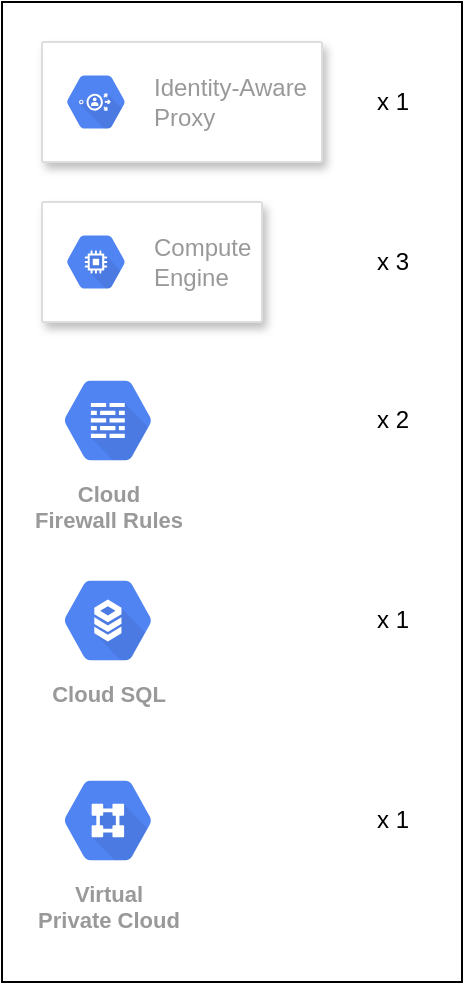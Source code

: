 <mxfile version="16.2.6" type="device"><diagram id="sCfdZFZlr3t4ICJ74WXU" name="Page-1"><mxGraphModel dx="2062" dy="1122" grid="1" gridSize="10" guides="1" tooltips="1" connect="1" arrows="1" fold="1" page="1" pageScale="1" pageWidth="827" pageHeight="1169" math="0" shadow="0"><root><mxCell id="0"/><mxCell id="1" parent="0"/><mxCell id="qDyX6YTW6wCsPUx2rbtO-1" value="" style="rounded=0;whiteSpace=wrap;html=1;" vertex="1" parent="1"><mxGeometry x="30" y="20" width="230" height="490" as="geometry"/></mxCell><mxCell id="E_S88Xr0IJGcS0TSEFbQ-1" value="" style="strokeColor=#dddddd;shadow=1;strokeWidth=1;rounded=1;absoluteArcSize=1;arcSize=2;" parent="1" vertex="1"><mxGeometry x="50" y="40" width="140" height="60" as="geometry"/></mxCell><mxCell id="E_S88Xr0IJGcS0TSEFbQ-2" value="Identity-Aware&#10;Proxy" style="sketch=0;dashed=0;connectable=0;html=1;fillColor=#5184F3;strokeColor=none;shape=mxgraph.gcp2.hexIcon;prIcon=identity_aware_proxy;part=1;labelPosition=right;verticalLabelPosition=middle;align=left;verticalAlign=middle;spacingLeft=5;fontColor=#999999;fontSize=12;" parent="E_S88Xr0IJGcS0TSEFbQ-1" vertex="1"><mxGeometry y="0.5" width="44" height="39" relative="1" as="geometry"><mxPoint x="5" y="-19.5" as="offset"/></mxGeometry></mxCell><mxCell id="E_S88Xr0IJGcS0TSEFbQ-3" value="" style="strokeColor=#dddddd;shadow=1;strokeWidth=1;rounded=1;absoluteArcSize=1;arcSize=2;" parent="1" vertex="1"><mxGeometry x="50" y="120" width="110" height="60" as="geometry"/></mxCell><mxCell id="E_S88Xr0IJGcS0TSEFbQ-4" value="Compute&#10;Engine" style="sketch=0;dashed=0;connectable=0;html=1;fillColor=#5184F3;strokeColor=none;shape=mxgraph.gcp2.hexIcon;prIcon=compute_engine;part=1;labelPosition=right;verticalLabelPosition=middle;align=left;verticalAlign=middle;spacingLeft=5;fontColor=#999999;fontSize=12;" parent="E_S88Xr0IJGcS0TSEFbQ-3" vertex="1"><mxGeometry y="0.5" width="44" height="39" relative="1" as="geometry"><mxPoint x="5" y="-19.5" as="offset"/></mxGeometry></mxCell><mxCell id="E_S88Xr0IJGcS0TSEFbQ-5" value="Cloud&#10;Firewall Rules" style="sketch=0;html=1;fillColor=#5184F3;strokeColor=none;verticalAlign=top;labelPosition=center;verticalLabelPosition=bottom;align=center;spacingTop=-6;fontSize=11;fontStyle=1;fontColor=#999999;shape=mxgraph.gcp2.hexIcon;prIcon=cloud_firewall_rules" parent="1" vertex="1"><mxGeometry x="50" y="200" width="66" height="58.5" as="geometry"/></mxCell><mxCell id="E_S88Xr0IJGcS0TSEFbQ-6" value="Cloud SQL" style="sketch=0;html=1;fillColor=#5184F3;strokeColor=none;verticalAlign=top;labelPosition=center;verticalLabelPosition=bottom;align=center;spacingTop=-6;fontSize=11;fontStyle=1;fontColor=#999999;shape=mxgraph.gcp2.hexIcon;prIcon=cloud_sql" parent="1" vertex="1"><mxGeometry x="50" y="300" width="66" height="58.5" as="geometry"/></mxCell><mxCell id="E_S88Xr0IJGcS0TSEFbQ-7" value="Virtual&#10;Private Cloud" style="sketch=0;html=1;fillColor=#5184F3;strokeColor=none;verticalAlign=top;labelPosition=center;verticalLabelPosition=bottom;align=center;spacingTop=-6;fontSize=11;fontStyle=1;fontColor=#999999;shape=mxgraph.gcp2.hexIcon;prIcon=virtual_private_cloud" parent="1" vertex="1"><mxGeometry x="50" y="400" width="66" height="58.5" as="geometry"/></mxCell><mxCell id="E_S88Xr0IJGcS0TSEFbQ-9" value="x 1" style="text;html=1;align=center;verticalAlign=middle;resizable=0;points=[];autosize=1;strokeColor=none;fillColor=none;" parent="1" vertex="1"><mxGeometry x="210" y="60" width="30" height="20" as="geometry"/></mxCell><mxCell id="E_S88Xr0IJGcS0TSEFbQ-10" value="x 3" style="text;html=1;align=center;verticalAlign=middle;resizable=0;points=[];autosize=1;strokeColor=none;fillColor=none;" parent="1" vertex="1"><mxGeometry x="210" y="140" width="30" height="20" as="geometry"/></mxCell><mxCell id="E_S88Xr0IJGcS0TSEFbQ-11" value="x 2" style="text;html=1;align=center;verticalAlign=middle;resizable=0;points=[];autosize=1;strokeColor=none;fillColor=none;" parent="1" vertex="1"><mxGeometry x="210" y="219.25" width="30" height="20" as="geometry"/></mxCell><mxCell id="E_S88Xr0IJGcS0TSEFbQ-12" value="x 1" style="text;html=1;align=center;verticalAlign=middle;resizable=0;points=[];autosize=1;strokeColor=none;fillColor=none;" parent="1" vertex="1"><mxGeometry x="210" y="319.25" width="30" height="20" as="geometry"/></mxCell><mxCell id="E_S88Xr0IJGcS0TSEFbQ-13" value="x 1" style="text;html=1;align=center;verticalAlign=middle;resizable=0;points=[];autosize=1;strokeColor=none;fillColor=none;" parent="1" vertex="1"><mxGeometry x="210" y="419.25" width="30" height="20" as="geometry"/></mxCell></root></mxGraphModel></diagram></mxfile>